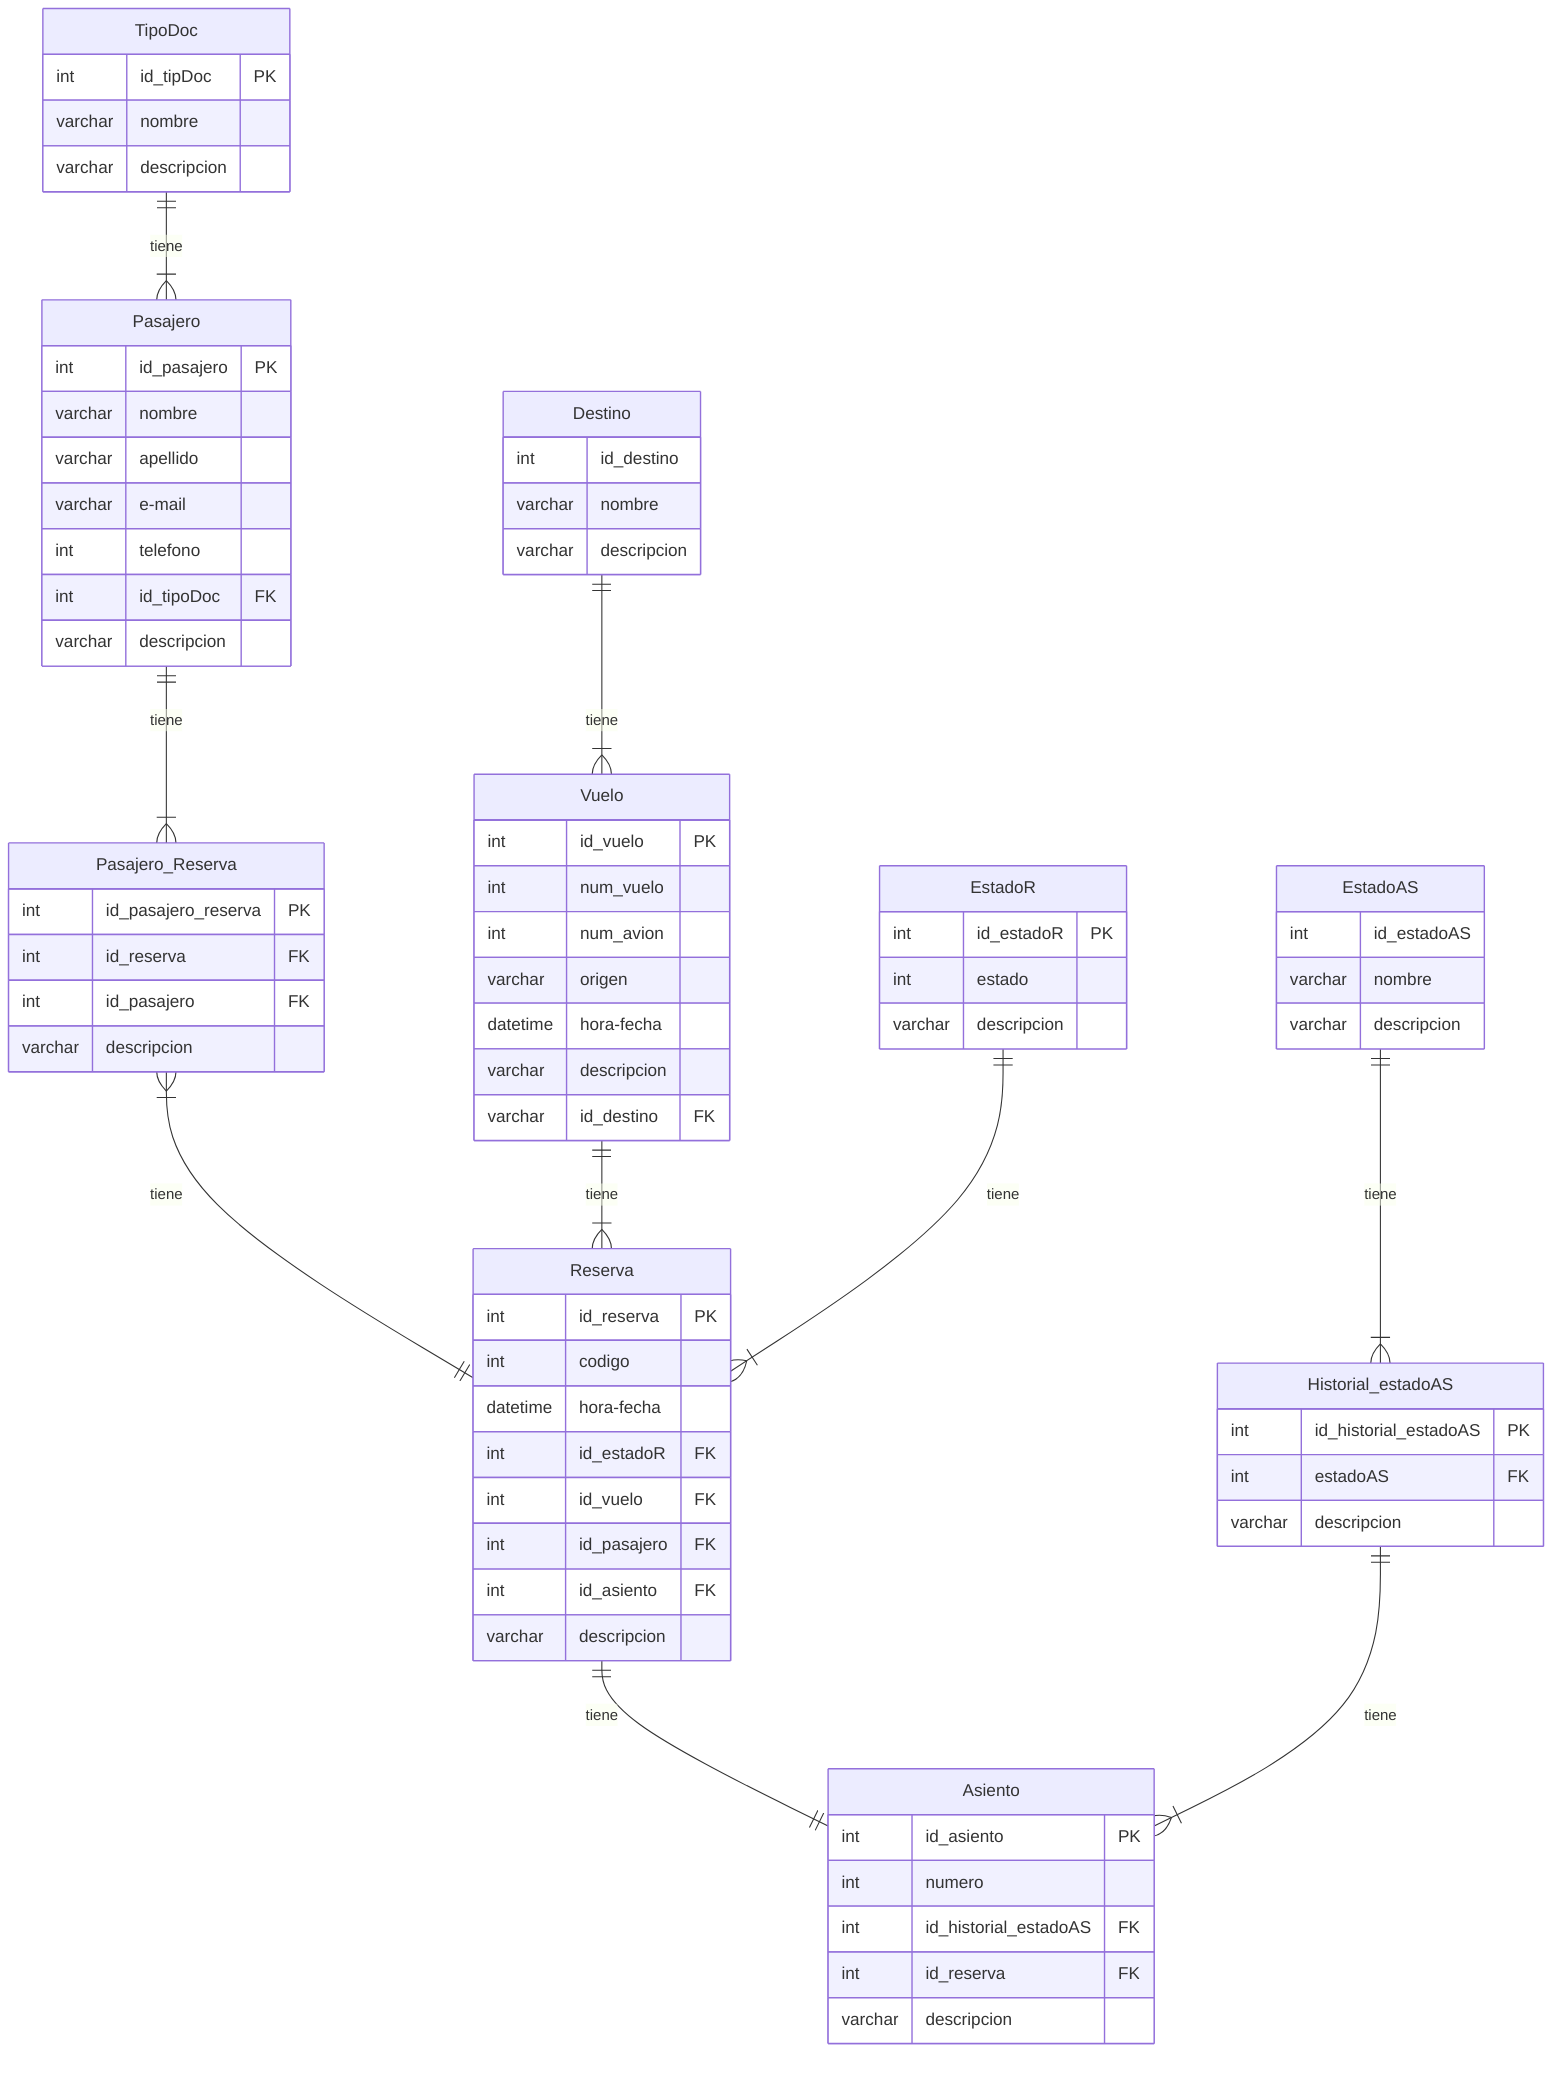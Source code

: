 erDiagram 

    TipoDoc{
        int id_tipDoc PK
        varchar nombre 
        varchar descripcion
    }

    Destino{
        int id_destino
        varchar nombre
        varchar descripcion
    }

    Pasajero{
        int id_pasajero PK
        varchar nombre
        varchar apellido 
        varchar e-mail
        int telefono
        int id_tipoDoc FK 
        varchar descripcion
    }

    Vuelo{
        int id_vuelo PK
        int num_vuelo
        int num_avion
        varchar origen
        datetime hora-fecha 
        varchar descripcion
        varchar id_destino FK
    }

    EstadoR{
        int id_estadoR PK
        int estado
        varchar descripcion
    }

    EstadoAS{
        int id_estadoAS
        varchar nombre
        varchar descripcion
    }

    Historial_estadoAS{
        int id_historial_estadoAS PK
        int estadoAS FK
        varchar descripcion
    }

    Asiento{
        int id_asiento PK
        int numero
        int id_historial_estadoAS FK
        int id_reserva FK
        varchar descripcion
    }

    Reserva{
        int id_reserva PK
        int codigo
        datetime hora-fecha
        int id_estadoR FK
        int id_vuelo FK
        int id_pasajero FK
        int id_asiento FK
        varchar descripcion
    }

    Pasajero_Reserva{
        int id_pasajero_reserva PK
        int id_reserva FK
        int id_pasajero FK    
        varchar descripcion
    }

    TipoDoc ||--|{ Pasajero : tiene
    Pasajero  ||--|{  Pasajero_Reserva : tiene

    Pasajero_Reserva }|--|| Reserva : tiene

    Destino  ||--|{ Vuelo : tiene
    Vuelo  ||--|{  Reserva : tiene
    EstadoR  ||--|{  Reserva : tiene

    Reserva  ||--||  Asiento : tiene

    EstadoAS ||--|{  Historial_estadoAS : tiene
    Historial_estadoAS ||--|{  Asiento : tiene